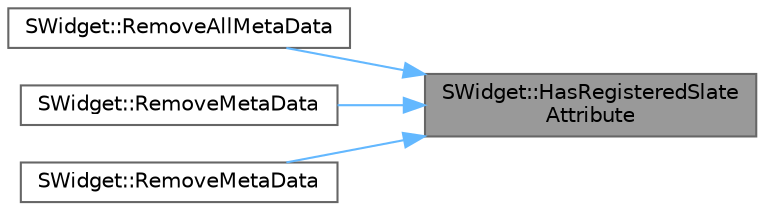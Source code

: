 digraph "SWidget::HasRegisteredSlateAttribute"
{
 // INTERACTIVE_SVG=YES
 // LATEX_PDF_SIZE
  bgcolor="transparent";
  edge [fontname=Helvetica,fontsize=10,labelfontname=Helvetica,labelfontsize=10];
  node [fontname=Helvetica,fontsize=10,shape=box,height=0.2,width=0.4];
  rankdir="RL";
  Node1 [id="Node000001",label="SWidget::HasRegisteredSlate\lAttribute",height=0.2,width=0.4,color="gray40", fillcolor="grey60", style="filled", fontcolor="black",tooltip=" "];
  Node1 -> Node2 [id="edge1_Node000001_Node000002",dir="back",color="steelblue1",style="solid",tooltip=" "];
  Node2 [id="Node000002",label="SWidget::RemoveAllMetaData",height=0.2,width=0.4,color="grey40", fillcolor="white", style="filled",URL="$dd/de2/classSWidget.html#adc4385ded27569eb74b470b3b6fb6215",tooltip=" "];
  Node1 -> Node3 [id="edge2_Node000001_Node000003",dir="back",color="steelblue1",style="solid",tooltip=" "];
  Node3 [id="Node000003",label="SWidget::RemoveMetaData",height=0.2,width=0.4,color="grey40", fillcolor="white", style="filled",URL="$dd/de2/classSWidget.html#a22b416f685b9d26626cb8efecda2c98f",tooltip=" "];
  Node1 -> Node4 [id="edge3_Node000001_Node000004",dir="back",color="steelblue1",style="solid",tooltip=" "];
  Node4 [id="Node000004",label="SWidget::RemoveMetaData",height=0.2,width=0.4,color="grey40", fillcolor="white", style="filled",URL="$dd/de2/classSWidget.html#aa62411b2050844322e16b9e2aab691fb",tooltip="Remove metadata to this widget."];
}
